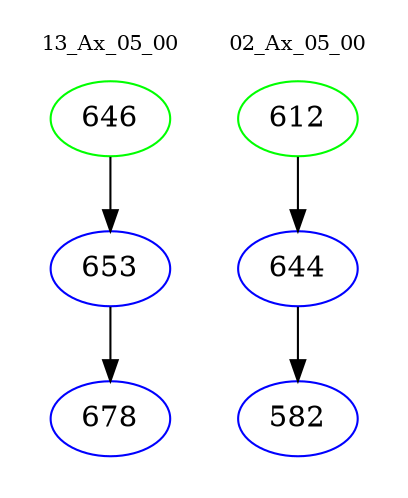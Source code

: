 digraph{
subgraph cluster_0 {
color = white
label = "13_Ax_05_00";
fontsize=10;
T0_646 [label="646", color="green"]
T0_646 -> T0_653 [color="black"]
T0_653 [label="653", color="blue"]
T0_653 -> T0_678 [color="black"]
T0_678 [label="678", color="blue"]
}
subgraph cluster_1 {
color = white
label = "02_Ax_05_00";
fontsize=10;
T1_612 [label="612", color="green"]
T1_612 -> T1_644 [color="black"]
T1_644 [label="644", color="blue"]
T1_644 -> T1_582 [color="black"]
T1_582 [label="582", color="blue"]
}
}
